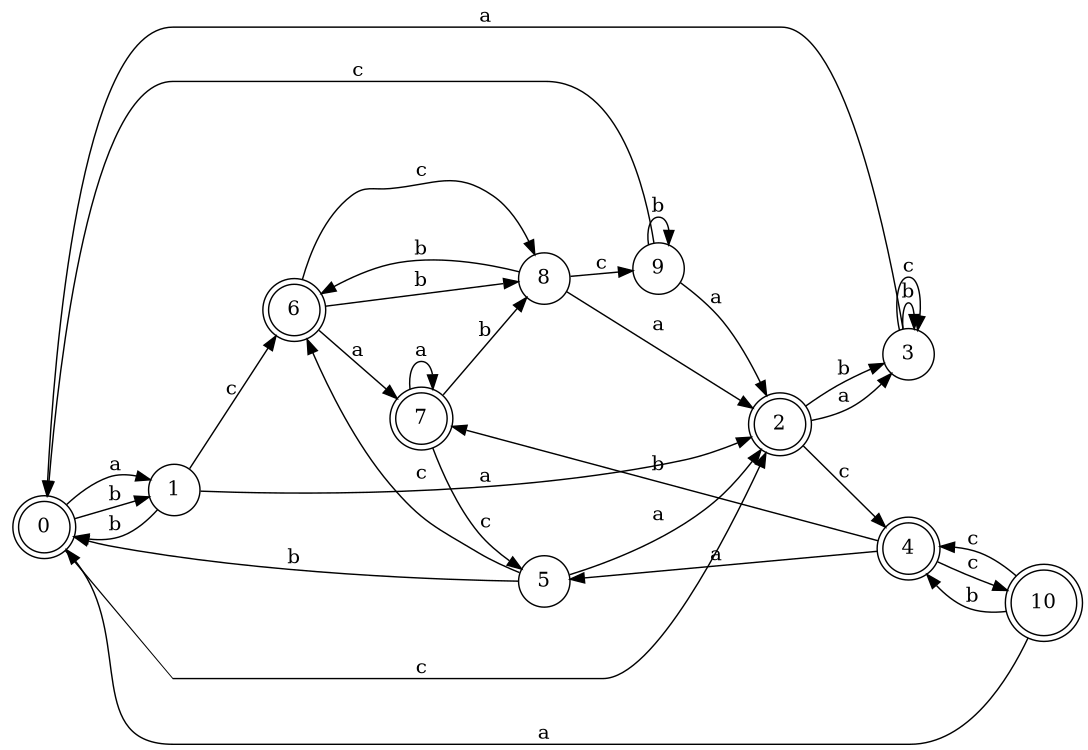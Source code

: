 digraph n9_10 {
__start0 [label="" shape="none"];

rankdir=LR;
size="8,5";

s0 [style="rounded,filled", color="black", fillcolor="white" shape="doublecircle", label="0"];
s1 [style="filled", color="black", fillcolor="white" shape="circle", label="1"];
s2 [style="rounded,filled", color="black", fillcolor="white" shape="doublecircle", label="2"];
s3 [style="filled", color="black", fillcolor="white" shape="circle", label="3"];
s4 [style="rounded,filled", color="black", fillcolor="white" shape="doublecircle", label="4"];
s5 [style="filled", color="black", fillcolor="white" shape="circle", label="5"];
s6 [style="rounded,filled", color="black", fillcolor="white" shape="doublecircle", label="6"];
s7 [style="rounded,filled", color="black", fillcolor="white" shape="doublecircle", label="7"];
s8 [style="filled", color="black", fillcolor="white" shape="circle", label="8"];
s9 [style="filled", color="black", fillcolor="white" shape="circle", label="9"];
s10 [style="rounded,filled", color="black", fillcolor="white" shape="doublecircle", label="10"];
s0 -> s1 [label="a"];
s0 -> s1 [label="b"];
s0 -> s2 [label="c"];
s1 -> s2 [label="a"];
s1 -> s0 [label="b"];
s1 -> s6 [label="c"];
s2 -> s3 [label="a"];
s2 -> s3 [label="b"];
s2 -> s4 [label="c"];
s3 -> s0 [label="a"];
s3 -> s3 [label="b"];
s3 -> s3 [label="c"];
s4 -> s5 [label="a"];
s4 -> s7 [label="b"];
s4 -> s10 [label="c"];
s5 -> s2 [label="a"];
s5 -> s0 [label="b"];
s5 -> s6 [label="c"];
s6 -> s7 [label="a"];
s6 -> s8 [label="b"];
s6 -> s8 [label="c"];
s7 -> s7 [label="a"];
s7 -> s8 [label="b"];
s7 -> s5 [label="c"];
s8 -> s2 [label="a"];
s8 -> s6 [label="b"];
s8 -> s9 [label="c"];
s9 -> s2 [label="a"];
s9 -> s9 [label="b"];
s9 -> s0 [label="c"];
s10 -> s0 [label="a"];
s10 -> s4 [label="b"];
s10 -> s4 [label="c"];

}
